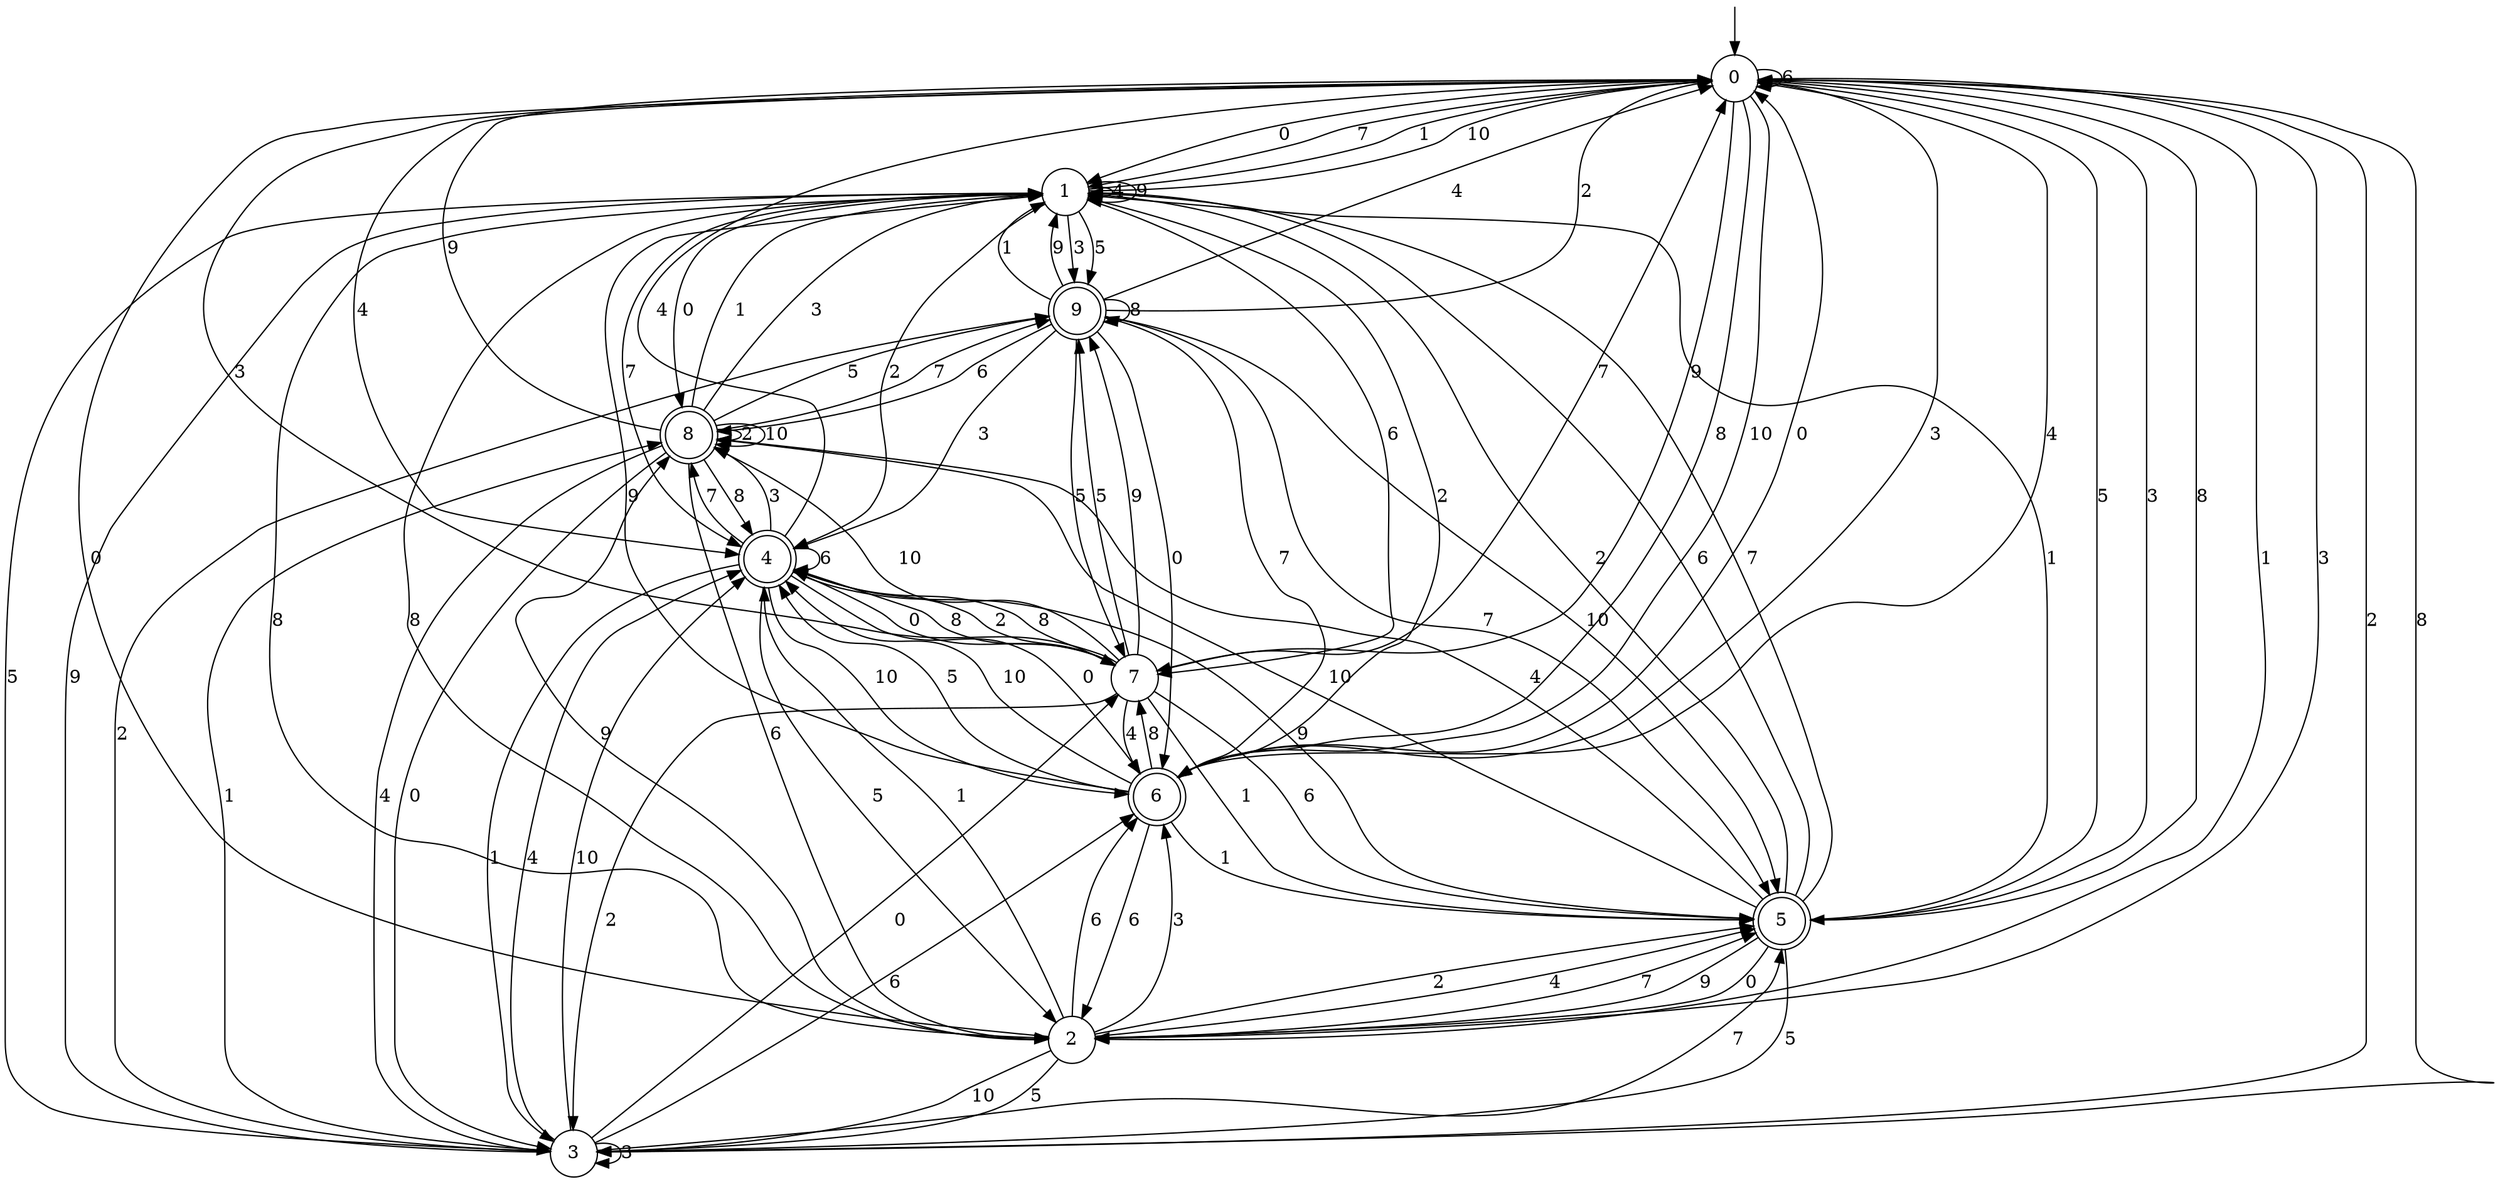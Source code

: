 digraph g {

	s0 [shape="circle" label="0"];
	s1 [shape="circle" label="1"];
	s2 [shape="circle" label="2"];
	s3 [shape="circle" label="3"];
	s4 [shape="doublecircle" label="4"];
	s5 [shape="doublecircle" label="5"];
	s6 [shape="doublecircle" label="6"];
	s7 [shape="circle" label="7"];
	s8 [shape="doublecircle" label="8"];
	s9 [shape="doublecircle" label="9"];
	s0 -> s1 [label="0"];
	s0 -> s2 [label="1"];
	s0 -> s3 [label="2"];
	s0 -> s2 [label="3"];
	s0 -> s4 [label="4"];
	s0 -> s5 [label="5"];
	s0 -> s0 [label="6"];
	s0 -> s1 [label="7"];
	s0 -> s6 [label="8"];
	s0 -> s7 [label="9"];
	s0 -> s6 [label="10"];
	s1 -> s8 [label="0"];
	s1 -> s0 [label="1"];
	s1 -> s4 [label="2"];
	s1 -> s9 [label="3"];
	s1 -> s1 [label="4"];
	s1 -> s9 [label="5"];
	s1 -> s7 [label="6"];
	s1 -> s4 [label="7"];
	s1 -> s2 [label="8"];
	s1 -> s1 [label="9"];
	s1 -> s0 [label="10"];
	s2 -> s0 [label="0"];
	s2 -> s4 [label="1"];
	s2 -> s5 [label="2"];
	s2 -> s6 [label="3"];
	s2 -> s5 [label="4"];
	s2 -> s3 [label="5"];
	s2 -> s6 [label="6"];
	s2 -> s5 [label="7"];
	s2 -> s1 [label="8"];
	s2 -> s8 [label="9"];
	s2 -> s3 [label="10"];
	s3 -> s7 [label="0"];
	s3 -> s8 [label="1"];
	s3 -> s9 [label="2"];
	s3 -> s3 [label="3"];
	s3 -> s4 [label="4"];
	s3 -> s1 [label="5"];
	s3 -> s6 [label="6"];
	s3 -> s5 [label="7"];
	s3 -> s0 [label="8"];
	s3 -> s1 [label="9"];
	s3 -> s4 [label="10"];
	s4 -> s6 [label="0"];
	s4 -> s3 [label="1"];
	s4 -> s7 [label="2"];
	s4 -> s8 [label="3"];
	s4 -> s0 [label="4"];
	s4 -> s2 [label="5"];
	s4 -> s4 [label="6"];
	s4 -> s8 [label="7"];
	s4 -> s7 [label="8"];
	s4 -> s5 [label="9"];
	s4 -> s6 [label="10"];
	s5 -> s2 [label="0"];
	s5 -> s1 [label="1"];
	s5 -> s1 [label="2"];
	s5 -> s0 [label="3"];
	s5 -> s8 [label="4"];
	s5 -> s3 [label="5"];
	s5 -> s1 [label="6"];
	s5 -> s1 [label="7"];
	s5 -> s0 [label="8"];
	s5 -> s2 [label="9"];
	s5 -> s8 [label="10"];
	s6 -> s0 [label="0"];
	s6 -> s5 [label="1"];
	s6 -> s1 [label="2"];
	s6 -> s0 [label="3"];
	s6 -> s0 [label="4"];
	s6 -> s4 [label="5"];
	s6 -> s2 [label="6"];
	s6 -> s9 [label="7"];
	s6 -> s7 [label="8"];
	s6 -> s1 [label="9"];
	s6 -> s4 [label="10"];
	s7 -> s4 [label="0"];
	s7 -> s5 [label="1"];
	s7 -> s3 [label="2"];
	s7 -> s0 [label="3"];
	s7 -> s6 [label="4"];
	s7 -> s9 [label="5"];
	s7 -> s5 [label="6"];
	s7 -> s0 [label="7"];
	s7 -> s4 [label="8"];
	s7 -> s9 [label="9"];
	s7 -> s8 [label="10"];
	s8 -> s3 [label="0"];
	s8 -> s1 [label="1"];
	s8 -> s8 [label="2"];
	s8 -> s1 [label="3"];
	s8 -> s3 [label="4"];
	s8 -> s9 [label="5"];
	s8 -> s2 [label="6"];
	s8 -> s9 [label="7"];
	s8 -> s4 [label="8"];
	s8 -> s0 [label="9"];
	s8 -> s8 [label="10"];
	s9 -> s6 [label="0"];
	s9 -> s1 [label="1"];
	s9 -> s0 [label="2"];
	s9 -> s4 [label="3"];
	s9 -> s0 [label="4"];
	s9 -> s7 [label="5"];
	s9 -> s8 [label="6"];
	s9 -> s5 [label="7"];
	s9 -> s9 [label="8"];
	s9 -> s1 [label="9"];
	s9 -> s5 [label="10"];

__start0 [label="" shape="none" width="0" height="0"];
__start0 -> s0;

}

